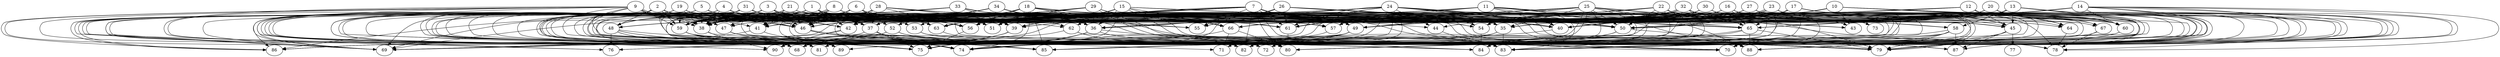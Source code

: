 // DAG automatically generated by daggen at Wed Apr 12 12:23:14 2017
// ./daggen --dot -n 90 --jump=3 --fat=0.8 --regularity=0.4 --density=0.6 
digraph G {
  1 [size="17893895713", alpha="0.11"]
  1 -> 37 [size ="411041792"]
  1 -> 38 [size ="411041792"]
  1 -> 39 [size ="411041792"]
  1 -> 42 [size ="411041792"]
  1 -> 43 [size ="411041792"]
  1 -> 47 [size ="411041792"]
  1 -> 48 [size ="411041792"]
  1 -> 51 [size ="411041792"]
  1 -> 53 [size ="411041792"]
  1 -> 62 [size ="411041792"]
  1 -> 64 [size ="411041792"]
  1 -> 68 [size ="411041792"]
  1 -> 69 [size ="411041792"]
  1 -> 82 [size ="411041792"]
  1 -> 83 [size ="411041792"]
  1 -> 84 [size ="411041792"]
  2 [size="8589934592", alpha="0.09"]
  2 -> 39 [size ="33554432"]
  2 -> 42 [size ="33554432"]
  2 -> 46 [size ="33554432"]
  2 -> 47 [size ="33554432"]
  2 -> 48 [size ="33554432"]
  2 -> 59 [size ="33554432"]
  2 -> 60 [size ="33554432"]
  2 -> 63 [size ="33554432"]
  2 -> 69 [size ="33554432"]
  2 -> 74 [size ="33554432"]
  2 -> 82 [size ="33554432"]
  2 -> 83 [size ="33554432"]
  2 -> 84 [size ="33554432"]
  2 -> 86 [size ="33554432"]
  3 [size="16831474050", alpha="0.07"]
  3 -> 35 [size ="33554432"]
  3 -> 38 [size ="33554432"]
  3 -> 42 [size ="33554432"]
  3 -> 45 [size ="33554432"]
  3 -> 46 [size ="33554432"]
  3 -> 48 [size ="33554432"]
  3 -> 49 [size ="33554432"]
  3 -> 51 [size ="33554432"]
  3 -> 56 [size ="33554432"]
  3 -> 59 [size ="33554432"]
  3 -> 63 [size ="33554432"]
  3 -> 67 [size ="33554432"]
  3 -> 69 [size ="33554432"]
  3 -> 72 [size ="33554432"]
  3 -> 74 [size ="33554432"]
  3 -> 84 [size ="33554432"]
  3 -> 86 [size ="33554432"]
  3 -> 90 [size ="33554432"]
  4 [size="193168437024", alpha="0.02"]
  4 -> 38 [size ="134217728"]
  4 -> 46 [size ="134217728"]
  4 -> 51 [size ="134217728"]
  4 -> 56 [size ="134217728"]
  4 -> 57 [size ="134217728"]
  4 -> 61 [size ="134217728"]
  4 -> 63 [size ="134217728"]
  4 -> 66 [size ="134217728"]
  4 -> 69 [size ="134217728"]
  4 -> 74 [size ="134217728"]
  4 -> 75 [size ="134217728"]
  4 -> 76 [size ="134217728"]
  4 -> 80 [size ="134217728"]
  4 -> 88 [size ="134217728"]
  5 [size="231928233984", alpha="0.02"]
  5 -> 38 [size ="301989888"]
  5 -> 46 [size ="301989888"]
  5 -> 51 [size ="301989888"]
  5 -> 56 [size ="301989888"]
  5 -> 57 [size ="301989888"]
  5 -> 63 [size ="301989888"]
  5 -> 64 [size ="301989888"]
  5 -> 66 [size ="301989888"]
  5 -> 68 [size ="301989888"]
  5 -> 69 [size ="301989888"]
  5 -> 74 [size ="301989888"]
  5 -> 75 [size ="301989888"]
  5 -> 81 [size ="301989888"]
  5 -> 85 [size ="301989888"]
  6 [size="134217728000", alpha="0.08"]
  6 -> 35 [size ="209715200"]
  6 -> 38 [size ="209715200"]
  6 -> 41 [size ="209715200"]
  6 -> 44 [size ="209715200"]
  6 -> 46 [size ="209715200"]
  6 -> 48 [size ="209715200"]
  6 -> 51 [size ="209715200"]
  6 -> 52 [size ="209715200"]
  6 -> 55 [size ="209715200"]
  6 -> 56 [size ="209715200"]
  6 -> 59 [size ="209715200"]
  6 -> 61 [size ="209715200"]
  6 -> 63 [size ="209715200"]
  6 -> 69 [size ="209715200"]
  6 -> 80 [size ="209715200"]
  6 -> 82 [size ="209715200"]
  7 [size="14138756041", alpha="0.03"]
  7 -> 37 [size ="33554432"]
  7 -> 38 [size ="33554432"]
  7 -> 39 [size ="33554432"]
  7 -> 41 [size ="33554432"]
  7 -> 46 [size ="33554432"]
  7 -> 48 [size ="33554432"]
  7 -> 49 [size ="33554432"]
  7 -> 50 [size ="33554432"]
  7 -> 54 [size ="33554432"]
  7 -> 55 [size ="33554432"]
  7 -> 56 [size ="33554432"]
  7 -> 57 [size ="33554432"]
  7 -> 61 [size ="33554432"]
  7 -> 63 [size ="33554432"]
  7 -> 68 [size ="33554432"]
  7 -> 70 [size ="33554432"]
  7 -> 79 [size ="33554432"]
  7 -> 80 [size ="33554432"]
  7 -> 82 [size ="33554432"]
  7 -> 84 [size ="33554432"]
  7 -> 87 [size ="33554432"]
  7 -> 88 [size ="33554432"]
  8 [size="224186300827", alpha="0.01"]
  8 -> 36 [size ="209715200"]
  8 -> 38 [size ="209715200"]
  8 -> 41 [size ="209715200"]
  8 -> 41 [size ="209715200"]
  8 -> 46 [size ="209715200"]
  8 -> 48 [size ="209715200"]
  8 -> 49 [size ="209715200"]
  8 -> 51 [size ="209715200"]
  8 -> 56 [size ="209715200"]
  8 -> 57 [size ="209715200"]
  8 -> 59 [size ="209715200"]
  8 -> 61 [size ="209715200"]
  8 -> 63 [size ="209715200"]
  8 -> 79 [size ="209715200"]
  8 -> 80 [size ="209715200"]
  9 [size="68719476736", alpha="0.07"]
  9 -> 38 [size ="134217728"]
  9 -> 38 [size ="134217728"]
  9 -> 41 [size ="134217728"]
  9 -> 46 [size ="134217728"]
  9 -> 51 [size ="134217728"]
  9 -> 56 [size ="134217728"]
  9 -> 57 [size ="134217728"]
  9 -> 59 [size ="134217728"]
  9 -> 61 [size ="134217728"]
  9 -> 63 [size ="134217728"]
  9 -> 66 [size ="134217728"]
  9 -> 68 [size ="134217728"]
  9 -> 69 [size ="134217728"]
  9 -> 70 [size ="134217728"]
  9 -> 72 [size ="134217728"]
  9 -> 74 [size ="134217728"]
  9 -> 81 [size ="134217728"]
  9 -> 83 [size ="134217728"]
  9 -> 86 [size ="134217728"]
  9 -> 88 [size ="134217728"]
  10 [size="65022961168", alpha="0.10"]
  10 -> 38 [size ="209715200"]
  10 -> 39 [size ="209715200"]
  10 -> 40 [size ="209715200"]
  10 -> 43 [size ="209715200"]
  10 -> 46 [size ="209715200"]
  10 -> 50 [size ="209715200"]
  10 -> 56 [size ="209715200"]
  10 -> 57 [size ="209715200"]
  10 -> 60 [size ="209715200"]
  10 -> 67 [size ="209715200"]
  10 -> 79 [size ="209715200"]
  10 -> 80 [size ="209715200"]
  10 -> 83 [size ="209715200"]
  10 -> 88 [size ="209715200"]
  11 [size="5675255859", alpha="0.13"]
  11 -> 36 [size ="209715200"]
  11 -> 40 [size ="209715200"]
  11 -> 48 [size ="209715200"]
  11 -> 50 [size ="209715200"]
  11 -> 51 [size ="209715200"]
  11 -> 56 [size ="209715200"]
  11 -> 58 [size ="209715200"]
  11 -> 61 [size ="209715200"]
  11 -> 63 [size ="209715200"]
  11 -> 65 [size ="209715200"]
  11 -> 83 [size ="209715200"]
  11 -> 88 [size ="209715200"]
  12 [size="68719476736", alpha="0.15"]
  12 -> 40 [size ="134217728"]
  12 -> 41 [size ="134217728"]
  12 -> 45 [size ="134217728"]
  12 -> 47 [size ="134217728"]
  12 -> 57 [size ="134217728"]
  12 -> 60 [size ="134217728"]
  12 -> 70 [size ="134217728"]
  12 -> 75 [size ="134217728"]
  12 -> 79 [size ="134217728"]
  12 -> 88 [size ="134217728"]
  13 [size="3824536426", alpha="0.14"]
  13 -> 37 [size ="134217728"]
  13 -> 45 [size ="134217728"]
  13 -> 49 [size ="134217728"]
  13 -> 54 [size ="134217728"]
  13 -> 58 [size ="134217728"]
  13 -> 61 [size ="134217728"]
  13 -> 65 [size ="134217728"]
  13 -> 66 [size ="134217728"]
  13 -> 70 [size ="134217728"]
  13 -> 79 [size ="134217728"]
  13 -> 80 [size ="134217728"]
  13 -> 81 [size ="134217728"]
  13 -> 88 [size ="134217728"]
  14 [size="549755813888", alpha="0.15"]
  14 -> 35 [size ="536870912"]
  14 -> 36 [size ="536870912"]
  14 -> 49 [size ="536870912"]
  14 -> 50 [size ="536870912"]
  14 -> 57 [size ="536870912"]
  14 -> 60 [size ="536870912"]
  14 -> 63 [size ="536870912"]
  14 -> 65 [size ="536870912"]
  14 -> 70 [size ="536870912"]
  14 -> 78 [size ="536870912"]
  14 -> 83 [size ="536870912"]
  14 -> 85 [size ="536870912"]
  14 -> 87 [size ="536870912"]
  14 -> 88 [size ="536870912"]
  15 [size="30327966424", alpha="0.10"]
  15 -> 35 [size ="33554432"]
  15 -> 36 [size ="33554432"]
  15 -> 39 [size ="33554432"]
  15 -> 40 [size ="33554432"]
  15 -> 48 [size ="33554432"]
  15 -> 51 [size ="33554432"]
  15 -> 56 [size ="33554432"]
  15 -> 59 [size ="33554432"]
  15 -> 65 [size ="33554432"]
  15 -> 66 [size ="33554432"]
  15 -> 74 [size ="33554432"]
  15 -> 78 [size ="33554432"]
  15 -> 79 [size ="33554432"]
  16 [size="68719476736", alpha="0.10"]
  16 -> 42 [size ="134217728"]
  16 -> 43 [size ="134217728"]
  16 -> 55 [size ="134217728"]
  16 -> 56 [size ="134217728"]
  16 -> 57 [size ="134217728"]
  16 -> 60 [size ="134217728"]
  16 -> 63 [size ="134217728"]
  16 -> 64 [size ="134217728"]
  16 -> 65 [size ="134217728"]
  16 -> 66 [size ="134217728"]
  16 -> 74 [size ="134217728"]
  16 -> 82 [size ="134217728"]
  16 -> 84 [size ="134217728"]
  17 [size="12986206041", alpha="0.07"]
  17 -> 39 [size ="838860800"]
  17 -> 42 [size ="838860800"]
  17 -> 45 [size ="838860800"]
  17 -> 46 [size ="838860800"]
  17 -> 49 [size ="838860800"]
  17 -> 52 [size ="838860800"]
  17 -> 56 [size ="838860800"]
  17 -> 60 [size ="838860800"]
  17 -> 61 [size ="838860800"]
  17 -> 63 [size ="838860800"]
  17 -> 64 [size ="838860800"]
  17 -> 65 [size ="838860800"]
  17 -> 66 [size ="838860800"]
  17 -> 70 [size ="838860800"]
  17 -> 72 [size ="838860800"]
  17 -> 79 [size ="838860800"]
  17 -> 87 [size ="838860800"]
  17 -> 88 [size ="838860800"]
  18 [size="3335128633", alpha="0.11"]
  18 -> 39 [size ="75497472"]
  18 -> 41 [size ="75497472"]
  18 -> 46 [size ="75497472"]
  18 -> 56 [size ="75497472"]
  18 -> 59 [size ="75497472"]
  18 -> 61 [size ="75497472"]
  18 -> 63 [size ="75497472"]
  18 -> 65 [size ="75497472"]
  18 -> 70 [size ="75497472"]
  18 -> 74 [size ="75497472"]
  18 -> 85 [size ="75497472"]
  18 -> 87 [size ="75497472"]
  19 [size="39300481550", alpha="0.05"]
  19 -> 38 [size ="838860800"]
  19 -> 40 [size ="838860800"]
  19 -> 42 [size ="838860800"]
  19 -> 50 [size ="838860800"]
  19 -> 54 [size ="838860800"]
  19 -> 56 [size ="838860800"]
  19 -> 57 [size ="838860800"]
  19 -> 59 [size ="838860800"]
  19 -> 68 [size ="838860800"]
  19 -> 69 [size ="838860800"]
  19 -> 75 [size ="838860800"]
  19 -> 76 [size ="838860800"]
  19 -> 86 [size ="838860800"]
  20 [size="109454754390", alpha="0.09"]
  20 -> 35 [size ="75497472"]
  20 -> 39 [size ="75497472"]
  20 -> 40 [size ="75497472"]
  20 -> 42 [size ="75497472"]
  20 -> 51 [size ="75497472"]
  20 -> 54 [size ="75497472"]
  20 -> 57 [size ="75497472"]
  20 -> 60 [size ="75497472"]
  20 -> 61 [size ="75497472"]
  20 -> 64 [size ="75497472"]
  20 -> 65 [size ="75497472"]
  20 -> 67 [size ="75497472"]
  20 -> 70 [size ="75497472"]
  20 -> 75 [size ="75497472"]
  20 -> 79 [size ="75497472"]
  20 -> 84 [size ="75497472"]
  20 -> 87 [size ="75497472"]
  20 -> 88 [size ="75497472"]
  21 [size="278530756697", alpha="0.01"]
  21 -> 38 [size ="209715200"]
  21 -> 39 [size ="209715200"]
  21 -> 41 [size ="209715200"]
  21 -> 45 [size ="209715200"]
  21 -> 46 [size ="209715200"]
  21 -> 50 [size ="209715200"]
  21 -> 51 [size ="209715200"]
  21 -> 68 [size ="209715200"]
  21 -> 74 [size ="209715200"]
  21 -> 88 [size ="209715200"]
  21 -> 90 [size ="209715200"]
  22 [size="13121838692", alpha="0.15"]
  22 -> 41 [size ="536870912"]
  22 -> 42 [size ="536870912"]
  22 -> 44 [size ="536870912"]
  22 -> 45 [size ="536870912"]
  22 -> 49 [size ="536870912"]
  22 -> 50 [size ="536870912"]
  22 -> 51 [size ="536870912"]
  22 -> 63 [size ="536870912"]
  22 -> 65 [size ="536870912"]
  22 -> 68 [size ="536870912"]
  22 -> 69 [size ="536870912"]
  22 -> 73 [size ="536870912"]
  22 -> 79 [size ="536870912"]
  22 -> 80 [size ="536870912"]
  22 -> 82 [size ="536870912"]
  22 -> 83 [size ="536870912"]
  23 [size="32754498530", alpha="0.02"]
  23 -> 38 [size ="679477248"]
  23 -> 42 [size ="679477248"]
  23 -> 45 [size ="679477248"]
  23 -> 46 [size ="679477248"]
  23 -> 50 [size ="679477248"]
  23 -> 50 [size ="679477248"]
  23 -> 51 [size ="679477248"]
  23 -> 66 [size ="679477248"]
  23 -> 68 [size ="679477248"]
  23 -> 70 [size ="679477248"]
  23 -> 78 [size ="679477248"]
  23 -> 79 [size ="679477248"]
  23 -> 83 [size ="679477248"]
  23 -> 89 [size ="679477248"]
  24 [size="8589934592", alpha="0.19"]
  24 -> 35 [size ="33554432"]
  24 -> 40 [size ="33554432"]
  24 -> 43 [size ="33554432"]
  24 -> 44 [size ="33554432"]
  24 -> 46 [size ="33554432"]
  24 -> 50 [size ="33554432"]
  24 -> 51 [size ="33554432"]
  24 -> 55 [size ="33554432"]
  24 -> 56 [size ="33554432"]
  24 -> 59 [size ="33554432"]
  24 -> 61 [size ="33554432"]
  24 -> 68 [size ="33554432"]
  24 -> 74 [size ="33554432"]
  24 -> 78 [size ="33554432"]
  24 -> 79 [size ="33554432"]
  24 -> 82 [size ="33554432"]
  24 -> 85 [size ="33554432"]
  24 -> 86 [size ="33554432"]
  25 [size="27118930634", alpha="0.03"]
  25 -> 35 [size ="838860800"]
  25 -> 36 [size ="838860800"]
  25 -> 39 [size ="838860800"]
  25 -> 46 [size ="838860800"]
  25 -> 49 [size ="838860800"]
  25 -> 50 [size ="838860800"]
  25 -> 56 [size ="838860800"]
  25 -> 57 [size ="838860800"]
  25 -> 61 [size ="838860800"]
  25 -> 65 [size ="838860800"]
  25 -> 66 [size ="838860800"]
  25 -> 74 [size ="838860800"]
  25 -> 74 [size ="838860800"]
  25 -> 78 [size ="838860800"]
  25 -> 80 [size ="838860800"]
  25 -> 82 [size ="838860800"]
  25 -> 83 [size ="838860800"]
  25 -> 88 [size ="838860800"]
  26 [size="10739162863", alpha="0.01"]
  26 -> 35 [size ="33554432"]
  26 -> 36 [size ="33554432"]
  26 -> 38 [size ="33554432"]
  26 -> 40 [size ="33554432"]
  26 -> 41 [size ="33554432"]
  26 -> 42 [size ="33554432"]
  26 -> 50 [size ="33554432"]
  26 -> 52 [size ="33554432"]
  26 -> 54 [size ="33554432"]
  26 -> 56 [size ="33554432"]
  26 -> 60 [size ="33554432"]
  26 -> 61 [size ="33554432"]
  26 -> 65 [size ="33554432"]
  26 -> 69 [size ="33554432"]
  26 -> 70 [size ="33554432"]
  26 -> 74 [size ="33554432"]
  27 [size="1103159280869", alpha="0.00"]
  27 -> 35 [size ="679477248"]
  27 -> 40 [size ="679477248"]
  27 -> 45 [size ="679477248"]
  27 -> 51 [size ="679477248"]
  27 -> 56 [size ="679477248"]
  27 -> 61 [size ="679477248"]
  27 -> 65 [size ="679477248"]
  27 -> 73 [size ="679477248"]
  27 -> 74 [size ="679477248"]
  27 -> 79 [size ="679477248"]
  28 [size="1073741824000", alpha="0.05"]
  28 -> 36 [size ="838860800"]
  28 -> 37 [size ="838860800"]
  28 -> 39 [size ="838860800"]
  28 -> 40 [size ="838860800"]
  28 -> 42 [size ="838860800"]
  28 -> 48 [size ="838860800"]
  28 -> 49 [size ="838860800"]
  28 -> 56 [size ="838860800"]
  28 -> 59 [size ="838860800"]
  28 -> 65 [size ="838860800"]
  28 -> 81 [size ="838860800"]
  28 -> 88 [size ="838860800"]
  28 -> 89 [size ="838860800"]
  29 [size="3236573884", alpha="0.17"]
  29 -> 36 [size ="75497472"]
  29 -> 37 [size ="75497472"]
  29 -> 38 [size ="75497472"]
  29 -> 40 [size ="75497472"]
  29 -> 46 [size ="75497472"]
  29 -> 47 [size ="75497472"]
  29 -> 49 [size ="75497472"]
  29 -> 51 [size ="75497472"]
  29 -> 54 [size ="75497472"]
  29 -> 63 [size ="75497472"]
  29 -> 67 [size ="75497472"]
  29 -> 70 [size ="75497472"]
  29 -> 83 [size ="75497472"]
  30 [size="1073741824000", alpha="0.16"]
  30 -> 37 [size ="838860800"]
  30 -> 38 [size ="838860800"]
  30 -> 40 [size ="838860800"]
  30 -> 43 [size ="838860800"]
  30 -> 45 [size ="838860800"]
  30 -> 46 [size ="838860800"]
  30 -> 49 [size ="838860800"]
  30 -> 51 [size ="838860800"]
  30 -> 54 [size ="838860800"]
  30 -> 58 [size ="838860800"]
  30 -> 59 [size ="838860800"]
  30 -> 70 [size ="838860800"]
  30 -> 78 [size ="838860800"]
  30 -> 79 [size ="838860800"]
  31 [size="782757789696", alpha="0.17"]
  31 -> 37 [size ="679477248"]
  31 -> 38 [size ="679477248"]
  31 -> 45 [size ="679477248"]
  31 -> 46 [size ="679477248"]
  31 -> 48 [size ="679477248"]
  31 -> 56 [size ="679477248"]
  31 -> 57 [size ="679477248"]
  31 -> 59 [size ="679477248"]
  31 -> 65 [size ="679477248"]
  31 -> 69 [size ="679477248"]
  31 -> 75 [size ="679477248"]
  31 -> 80 [size ="679477248"]
  31 -> 82 [size ="679477248"]
  31 -> 85 [size ="679477248"]
  32 [size="19425903452", alpha="0.13"]
  32 -> 38 [size ="536870912"]
  32 -> 38 [size ="536870912"]
  32 -> 40 [size ="536870912"]
  32 -> 43 [size ="536870912"]
  32 -> 45 [size ="536870912"]
  32 -> 54 [size ="536870912"]
  32 -> 57 [size ="536870912"]
  32 -> 59 [size ="536870912"]
  32 -> 60 [size ="536870912"]
  32 -> 62 [size ="536870912"]
  32 -> 65 [size ="536870912"]
  32 -> 70 [size ="536870912"]
  32 -> 75 [size ="536870912"]
  32 -> 83 [size ="536870912"]
  32 -> 84 [size ="536870912"]
  32 -> 90 [size ="536870912"]
  33 [size="1073741824000", alpha="0.00"]
  33 -> 36 [size ="838860800"]
  33 -> 38 [size ="838860800"]
  33 -> 39 [size ="838860800"]
  33 -> 47 [size ="838860800"]
  33 -> 49 [size ="838860800"]
  33 -> 54 [size ="838860800"]
  33 -> 60 [size ="838860800"]
  33 -> 69 [size ="838860800"]
  33 -> 86 [size ="838860800"]
  33 -> 87 [size ="838860800"]
  34 [size="69349085834", alpha="0.20"]
  34 -> 36 [size ="75497472"]
  34 -> 38 [size ="75497472"]
  34 -> 42 [size ="75497472"]
  34 -> 48 [size ="75497472"]
  34 -> 51 [size ="75497472"]
  34 -> 53 [size ="75497472"]
  34 -> 55 [size ="75497472"]
  34 -> 61 [size ="75497472"]
  34 -> 62 [size ="75497472"]
  34 -> 66 [size ="75497472"]
  35 [size="233833041376", alpha="0.09"]
  35 -> 75 [size ="301989888"]
  35 -> 82 [size ="301989888"]
  35 -> 83 [size ="301989888"]
  36 [size="18063407422", alpha="0.17"]
  36 -> 68 [size ="536870912"]
  36 -> 75 [size ="536870912"]
  36 -> 83 [size ="536870912"]
  36 -> 87 [size ="536870912"]
  36 -> 90 [size ="536870912"]
  37 [size="8589934592", alpha="0.20"]
  37 -> 69 [size ="33554432"]
  37 -> 74 [size ="33554432"]
  37 -> 75 [size ="33554432"]
  37 -> 80 [size ="33554432"]
  38 [size="28991029248", alpha="0.01"]
  38 -> 75 [size ="75497472"]
  38 -> 90 [size ="75497472"]
  39 [size="3585139971", alpha="0.17"]
  39 -> 68 [size ="75497472"]
  39 -> 75 [size ="75497472"]
  39 -> 90 [size ="75497472"]
  40 [size="3550368347", alpha="0.03"]
  40 -> 86 [size ="75497472"]
  41 [size="14800752796", alpha="0.19"]
  41 -> 69 [size ="536870912"]
  41 -> 74 [size ="536870912"]
  42 [size="1073741824000", alpha="0.09"]
  42 -> 69 [size ="838860800"]
  42 -> 90 [size ="838860800"]
  43 [size="368293445632", alpha="0.08"]
  44 [size="8966936646", alpha="0.10"]
  44 -> 83 [size ="209715200"]
  45 [size="827125906256", alpha="0.17"]
  45 -> 77 [size ="536870912"]
  45 -> 79 [size ="536870912"]
  45 -> 84 [size ="536870912"]
  45 -> 87 [size ="536870912"]
  46 [size="1766938657", alpha="0.07"]
  46 -> 71 [size ="75497472"]
  46 -> 79 [size ="75497472"]
  46 -> 84 [size ="75497472"]
  46 -> 85 [size ="75497472"]
  47 [size="1073741824000", alpha="0.04"]
  47 -> 70 [size ="838860800"]
  47 -> 74 [size ="838860800"]
  47 -> 75 [size ="838860800"]
  48 [size="231928233984", alpha="0.05"]
  48 -> 68 [size ="301989888"]
  48 -> 70 [size ="301989888"]
  48 -> 74 [size ="301989888"]
  48 -> 75 [size ="301989888"]
  48 -> 76 [size ="301989888"]
  48 -> 89 [size ="301989888"]
  49 [size="8589934592", alpha="0.00"]
  49 -> 68 [size ="33554432"]
  49 -> 71 [size ="33554432"]
  49 -> 75 [size ="33554432"]
  49 -> 76 [size ="33554432"]
  49 -> 86 [size ="33554432"]
  50 [size="549755813888", alpha="0.08"]
  50 -> 72 [size ="536870912"]
  50 -> 79 [size ="536870912"]
  50 -> 84 [size ="536870912"]
  51 [size="8589934592", alpha="0.10"]
  52 [size="1073741824000", alpha="0.13"]
  52 -> 69 [size ="838860800"]
  52 -> 70 [size ="838860800"]
  52 -> 72 [size ="838860800"]
  52 -> 76 [size ="838860800"]
  53 [size="28164436722", alpha="0.03"]
  53 -> 79 [size ="838860800"]
  53 -> 88 [size ="838860800"]
  54 [size="15929875434", alpha="0.14"]
  54 -> 84 [size ="536870912"]
  55 [size="3585905681", alpha="0.14"]
  56 [size="134217728000", alpha="0.11"]
  56 -> 75 [size ="209715200"]
  57 [size="549755813888", alpha="0.10"]
  57 -> 74 [size ="536870912"]
  58 [size="68719476736", alpha="0.08"]
  58 -> 70 [size ="134217728"]
  58 -> 79 [size ="134217728"]
  58 -> 80 [size ="134217728"]
  58 -> 81 [size ="134217728"]
  58 -> 85 [size ="134217728"]
  58 -> 87 [size ="134217728"]
  59 [size="145990627044", alpha="0.05"]
  59 -> 79 [size ="134217728"]
  59 -> 83 [size ="134217728"]
  59 -> 85 [size ="134217728"]
  59 -> 89 [size ="134217728"]
  60 [size="549755813888", alpha="0.12"]
  60 -> 70 [size ="536870912"]
  60 -> 88 [size ="536870912"]
  61 [size="149279133589", alpha="0.02"]
  61 -> 80 [size ="209715200"]
  62 [size="280433864360", alpha="0.19"]
  62 -> 68 [size ="536870912"]
  62 -> 70 [size ="536870912"]
  62 -> 82 [size ="536870912"]
  63 [size="39640406756", alpha="0.07"]
  63 -> 82 [size ="838860800"]
  64 [size="922208315299", alpha="0.13"]
  64 -> 78 [size ="838860800"]
  65 [size="17309799084", alpha="0.02"]
  65 -> 74 [size ="536870912"]
  65 -> 79 [size ="536870912"]
  65 -> 82 [size ="536870912"]
  65 -> 88 [size ="536870912"]
  66 [size="134217728000", alpha="0.14"]
  66 -> 69 [size ="209715200"]
  66 -> 71 [size ="209715200"]
  66 -> 80 [size ="209715200"]
  67 [size="549755813888", alpha="0.08"]
  67 -> 72 [size ="536870912"]
  67 -> 78 [size ="536870912"]
  68 [size="181942229388", alpha="0.14"]
  69 [size="6477889044", alpha="0.20"]
  70 [size="896523757080", alpha="0.17"]
  71 [size="68719476736", alpha="0.04"]
  72 [size="25666416618", alpha="0.19"]
  73 [size="75231485380", alpha="0.19"]
  74 [size="8589934592", alpha="0.16"]
  75 [size="37486457472", alpha="0.06"]
  76 [size="124606389528", alpha="0.15"]
  77 [size="782757789696", alpha="0.16"]
  78 [size="68719476736", alpha="0.12"]
  79 [size="68719476736", alpha="0.10"]
  80 [size="1560270926", alpha="0.11"]
  81 [size="17783271286", alpha="0.16"]
  82 [size="15621201800", alpha="0.19"]
  83 [size="33364350654", alpha="0.07"]
  84 [size="355060032817", alpha="0.15"]
  85 [size="48212390784", alpha="0.06"]
  86 [size="368293445632", alpha="0.18"]
  87 [size="8589934592", alpha="0.02"]
  88 [size="268071952571", alpha="0.02"]
  89 [size="2303003504", alpha="0.04"]
  90 [size="7059286791", alpha="0.04"]
}
